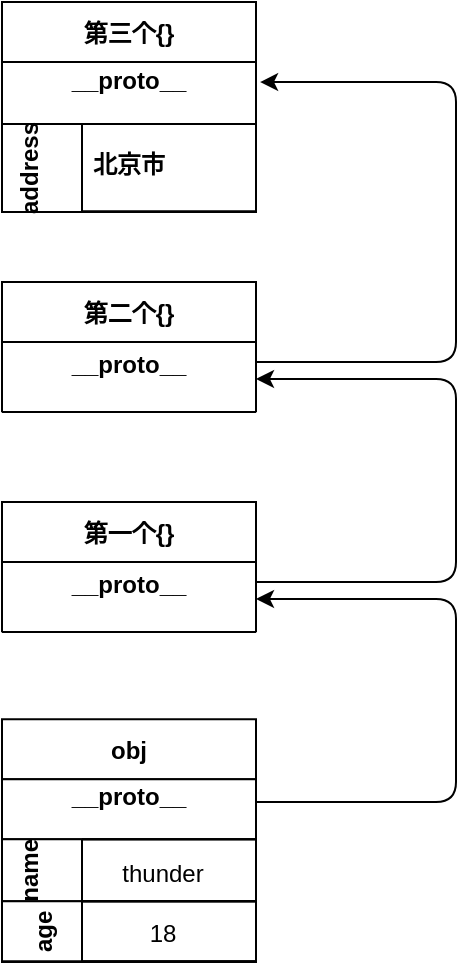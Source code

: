 <mxfile>
    <diagram id="uweooDtXgeJJblEq07gg" name="第 1 页">
        <mxGraphModel dx="581" dy="503" grid="1" gridSize="10" guides="1" tooltips="1" connect="1" arrows="1" fold="1" page="1" pageScale="1" pageWidth="827" pageHeight="1169" background="none" math="0" shadow="0">
            <root>
                <mxCell id="0"/>
                <mxCell id="1" parent="0"/>
                <mxCell id="49" value="" style="group;verticalAlign=top;" vertex="1" connectable="0" parent="1">
                    <mxGeometry x="160" y="490" width="127" height="140" as="geometry"/>
                </mxCell>
                <mxCell id="52" value="obj" style="shape=table;childLayout=tableLayout;rowLines=0;columnLines=0;startSize=30;collapsible=0;recursiveResize=0;expand=0;pointerEvents=0;fontStyle=1;align=center;" vertex="1" parent="49">
                    <mxGeometry y="18.667" width="127" height="121.333" as="geometry"/>
                </mxCell>
                <mxCell id="59" value="__proto__&#10;" style="swimlane;horizontal=1;points=[[0,0.5],[1,0.5]];portConstraint=eastwest;startSize=40;collapsible=0;recursiveResize=0;expand=0;pointerEvents=0;verticalAlign=middle;align=center;" vertex="1" parent="52">
                    <mxGeometry y="30" width="127" height="30" as="geometry"/>
                </mxCell>
                <mxCell id="60" value="" style="swimlane;connectable=0;startSize=0;collapsible=0;recursiveResize=0;expand=0;pointerEvents=0;" vertex="1" parent="59">
                    <mxGeometry y="40" width="127" height="-10" as="geometry">
                        <mxRectangle width="127" height="-10" as="alternateBounds"/>
                    </mxGeometry>
                </mxCell>
                <object label="name&#10;" name="" id="53">
                    <mxCell style="swimlane;horizontal=0;points=[[0,0.5],[1,0.5]];portConstraint=eastwest;startSize=40;collapsible=0;recursiveResize=0;expand=0;pointerEvents=0;" vertex="1" parent="52">
                        <mxGeometry y="60" width="127" height="31" as="geometry"/>
                    </mxCell>
                </object>
                <mxCell id="54" style="swimlane;connectable=0;startSize=0;collapsible=0;recursiveResize=0;expand=0;pointerEvents=0;" vertex="1" parent="53">
                    <mxGeometry x="40" width="87" height="31" as="geometry">
                        <mxRectangle width="87" height="31" as="alternateBounds"/>
                    </mxGeometry>
                </mxCell>
                <mxCell id="65" value="thunder&lt;br&gt;" style="text;html=1;align=center;verticalAlign=middle;resizable=0;points=[];autosize=1;strokeColor=none;fillColor=none;" vertex="1" parent="54">
                    <mxGeometry x="10" y="7" width="60" height="20" as="geometry"/>
                </mxCell>
                <mxCell id="55" value="age" style="swimlane;horizontal=0;points=[[0,0.5],[1,0.5]];portConstraint=eastwest;startSize=40;collapsible=0;recursiveResize=0;expand=0;pointerEvents=0;" vertex="1" parent="52">
                    <mxGeometry y="91" width="127" height="30" as="geometry"/>
                </mxCell>
                <mxCell id="56" style="swimlane;connectable=0;startSize=0;collapsible=0;recursiveResize=0;expand=0;pointerEvents=0;" vertex="1" parent="55">
                    <mxGeometry x="40" width="87" height="30" as="geometry">
                        <mxRectangle width="87" height="30" as="alternateBounds"/>
                    </mxGeometry>
                </mxCell>
                <mxCell id="48" value="18" style="text;html=1;align=center;verticalAlign=middle;resizable=0;points=[];autosize=1;strokeColor=none;fillColor=none;" vertex="1" parent="56">
                    <mxGeometry x="25" y="6.5" width="30" height="20" as="geometry"/>
                </mxCell>
                <mxCell id="64" value="" style="edgeStyle=elbowEdgeStyle;elbow=horizontal;endArrow=classic;html=1;entryX=1;entryY=0.75;entryDx=0;entryDy=0;" edge="1" parent="1" target="68">
                    <mxGeometry width="50" height="50" relative="1" as="geometry">
                        <mxPoint x="287" y="550" as="sourcePoint"/>
                        <mxPoint x="300" y="450" as="targetPoint"/>
                        <Array as="points">
                            <mxPoint x="387" y="480"/>
                        </Array>
                    </mxGeometry>
                </mxCell>
                <mxCell id="67" value="" style="group;verticalAlign=top;" vertex="1" connectable="0" parent="1">
                    <mxGeometry x="160" y="380" width="127" height="150" as="geometry"/>
                </mxCell>
                <mxCell id="68" value="第一个{}" style="shape=table;childLayout=tableLayout;rowLines=0;columnLines=0;startSize=30;collapsible=0;recursiveResize=0;expand=0;pointerEvents=0;fontStyle=1;align=center;" vertex="1" parent="67">
                    <mxGeometry y="20" width="127" height="64.643" as="geometry"/>
                </mxCell>
                <mxCell id="69" value="__proto__&#10;" style="swimlane;horizontal=1;points=[[0,0.5],[1,0.5]];portConstraint=eastwest;startSize=40;collapsible=0;recursiveResize=0;expand=0;pointerEvents=0;verticalAlign=middle;align=center;" vertex="1" parent="68">
                    <mxGeometry y="30" width="127" height="35" as="geometry"/>
                </mxCell>
                <mxCell id="70" value="" style="swimlane;connectable=0;startSize=0;collapsible=0;recursiveResize=0;expand=0;pointerEvents=0;" vertex="1" parent="69">
                    <mxGeometry y="40" width="127" height="-5" as="geometry">
                        <mxRectangle width="127" height="-5" as="alternateBounds"/>
                    </mxGeometry>
                </mxCell>
                <mxCell id="77" value="" style="edgeStyle=elbowEdgeStyle;elbow=horizontal;endArrow=classic;html=1;entryX=1;entryY=0.75;entryDx=0;entryDy=0;" edge="1" parent="1" target="78">
                    <mxGeometry width="50" height="50" relative="1" as="geometry">
                        <mxPoint x="287" y="440" as="sourcePoint"/>
                        <mxPoint x="300" y="340" as="targetPoint"/>
                        <Array as="points">
                            <mxPoint x="387" y="370"/>
                        </Array>
                    </mxGeometry>
                </mxCell>
                <mxCell id="78" value="第二个{}" style="shape=table;childLayout=tableLayout;rowLines=0;columnLines=0;startSize=30;collapsible=0;recursiveResize=0;expand=0;pointerEvents=0;fontStyle=1;align=center;" vertex="1" parent="1">
                    <mxGeometry x="160" y="290" width="127" height="64.643" as="geometry"/>
                </mxCell>
                <mxCell id="79" value="__proto__&#10;" style="swimlane;horizontal=1;points=[[0,0.5],[1,0.5]];portConstraint=eastwest;startSize=40;collapsible=0;recursiveResize=0;expand=0;pointerEvents=0;verticalAlign=middle;align=center;" vertex="1" parent="78">
                    <mxGeometry y="30" width="127" height="35" as="geometry"/>
                </mxCell>
                <mxCell id="80" value="" style="swimlane;connectable=0;startSize=0;collapsible=0;recursiveResize=0;expand=0;pointerEvents=0;" vertex="1" parent="79">
                    <mxGeometry y="40" width="127" height="-5" as="geometry">
                        <mxRectangle width="127" height="-5" as="alternateBounds"/>
                    </mxGeometry>
                </mxCell>
                <mxCell id="81" value="" style="edgeStyle=elbowEdgeStyle;elbow=horizontal;endArrow=classic;html=1;entryX=1.016;entryY=0.323;entryDx=0;entryDy=0;entryPerimeter=0;" edge="1" parent="1" target="83">
                    <mxGeometry width="50" height="50" relative="1" as="geometry">
                        <mxPoint x="287" y="330" as="sourcePoint"/>
                        <mxPoint x="300" y="230" as="targetPoint"/>
                        <Array as="points">
                            <mxPoint x="387" y="260"/>
                        </Array>
                    </mxGeometry>
                </mxCell>
                <mxCell id="82" value="第三个{}" style="shape=table;childLayout=tableLayout;rowLines=0;columnLines=0;startSize=30;collapsible=0;recursiveResize=0;expand=0;pointerEvents=0;fontStyle=1;align=center;" vertex="1" parent="1">
                    <mxGeometry x="160" y="150" width="127" height="104.64" as="geometry"/>
                </mxCell>
                <mxCell id="83" value="__proto__&#10;" style="swimlane;horizontal=1;points=[[0,0.5],[1,0.5]];portConstraint=eastwest;startSize=50;collapsible=0;recursiveResize=0;expand=0;pointerEvents=0;verticalAlign=middle;align=center;spacing=0;fontSize=12;" vertex="1" parent="82">
                    <mxGeometry y="30" width="127" height="31" as="geometry"/>
                </mxCell>
                <mxCell id="84" value="北京市" style="swimlane;connectable=0;startSize=10;collapsible=0;recursiveResize=0;expand=0;pointerEvents=0;align=center;" vertex="1" parent="83">
                    <mxGeometry y="50" width="127" height="-19" as="geometry">
                        <mxRectangle width="127" height="-19" as="alternateBounds"/>
                    </mxGeometry>
                </mxCell>
                <mxCell id="85" value="address&#10;" style="swimlane;horizontal=0;points=[[0,0.5],[1,0.5]];portConstraint=eastwest;startSize=40;collapsible=0;recursiveResize=0;expand=0;pointerEvents=0;verticalAlign=middle;align=center;" vertex="1" parent="82">
                    <mxGeometry y="61" width="127" height="44" as="geometry"/>
                </mxCell>
                <mxCell id="86" style="swimlane;connectable=0;startSize=0;collapsible=0;recursiveResize=0;expand=0;pointerEvents=0;align=center;" vertex="1" parent="85">
                    <mxGeometry x="40" width="87" height="44" as="geometry">
                        <mxRectangle width="87" height="44" as="alternateBounds"/>
                    </mxGeometry>
                </mxCell>
            </root>
        </mxGraphModel>
    </diagram>
</mxfile>